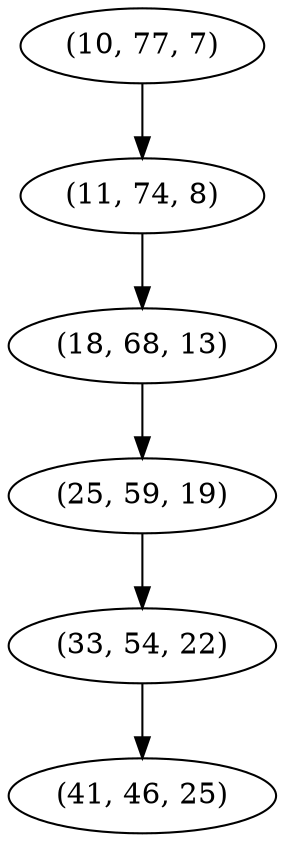 digraph tree {
    "(10, 77, 7)";
    "(11, 74, 8)";
    "(18, 68, 13)";
    "(25, 59, 19)";
    "(33, 54, 22)";
    "(41, 46, 25)";
    "(10, 77, 7)" -> "(11, 74, 8)";
    "(11, 74, 8)" -> "(18, 68, 13)";
    "(18, 68, 13)" -> "(25, 59, 19)";
    "(25, 59, 19)" -> "(33, 54, 22)";
    "(33, 54, 22)" -> "(41, 46, 25)";
}
